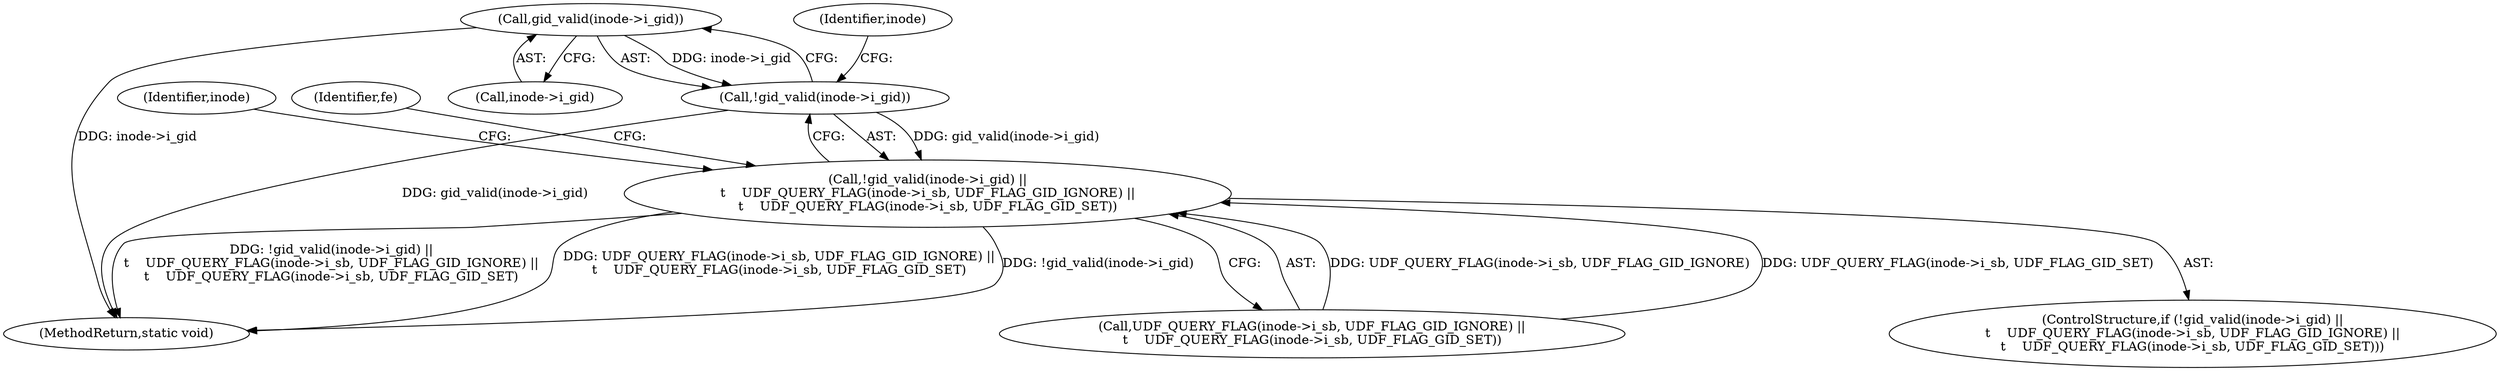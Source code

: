 digraph "0_linux_c03aa9f6e1f938618e6db2e23afef0574efeeb65@pointer" {
"1000603" [label="(Call,gid_valid(inode->i_gid))"];
"1000602" [label="(Call,!gid_valid(inode->i_gid))"];
"1000601" [label="(Call,!gid_valid(inode->i_gid) ||\n\t    UDF_QUERY_FLAG(inode->i_sb, UDF_FLAG_GID_IGNORE) ||\n\t    UDF_QUERY_FLAG(inode->i_sb, UDF_FLAG_GID_SET))"];
"1000604" [label="(Call,inode->i_gid)"];
"1000620" [label="(Identifier,inode)"];
"1000602" [label="(Call,!gid_valid(inode->i_gid))"];
"1000603" [label="(Call,gid_valid(inode->i_gid))"];
"1000633" [label="(Identifier,fe)"];
"1001145" [label="(MethodReturn,static void)"];
"1000610" [label="(Identifier,inode)"];
"1000607" [label="(Call,UDF_QUERY_FLAG(inode->i_sb, UDF_FLAG_GID_IGNORE) ||\n\t    UDF_QUERY_FLAG(inode->i_sb, UDF_FLAG_GID_SET))"];
"1000600" [label="(ControlStructure,if (!gid_valid(inode->i_gid) ||\n\t    UDF_QUERY_FLAG(inode->i_sb, UDF_FLAG_GID_IGNORE) ||\n\t    UDF_QUERY_FLAG(inode->i_sb, UDF_FLAG_GID_SET)))"];
"1000601" [label="(Call,!gid_valid(inode->i_gid) ||\n\t    UDF_QUERY_FLAG(inode->i_sb, UDF_FLAG_GID_IGNORE) ||\n\t    UDF_QUERY_FLAG(inode->i_sb, UDF_FLAG_GID_SET))"];
"1000603" -> "1000602"  [label="AST: "];
"1000603" -> "1000604"  [label="CFG: "];
"1000604" -> "1000603"  [label="AST: "];
"1000602" -> "1000603"  [label="CFG: "];
"1000603" -> "1001145"  [label="DDG: inode->i_gid"];
"1000603" -> "1000602"  [label="DDG: inode->i_gid"];
"1000602" -> "1000601"  [label="AST: "];
"1000610" -> "1000602"  [label="CFG: "];
"1000601" -> "1000602"  [label="CFG: "];
"1000602" -> "1001145"  [label="DDG: gid_valid(inode->i_gid)"];
"1000602" -> "1000601"  [label="DDG: gid_valid(inode->i_gid)"];
"1000601" -> "1000600"  [label="AST: "];
"1000601" -> "1000607"  [label="CFG: "];
"1000607" -> "1000601"  [label="AST: "];
"1000620" -> "1000601"  [label="CFG: "];
"1000633" -> "1000601"  [label="CFG: "];
"1000601" -> "1001145"  [label="DDG: UDF_QUERY_FLAG(inode->i_sb, UDF_FLAG_GID_IGNORE) ||\n\t    UDF_QUERY_FLAG(inode->i_sb, UDF_FLAG_GID_SET)"];
"1000601" -> "1001145"  [label="DDG: !gid_valid(inode->i_gid)"];
"1000601" -> "1001145"  [label="DDG: !gid_valid(inode->i_gid) ||\n\t    UDF_QUERY_FLAG(inode->i_sb, UDF_FLAG_GID_IGNORE) ||\n\t    UDF_QUERY_FLAG(inode->i_sb, UDF_FLAG_GID_SET)"];
"1000607" -> "1000601"  [label="DDG: UDF_QUERY_FLAG(inode->i_sb, UDF_FLAG_GID_IGNORE)"];
"1000607" -> "1000601"  [label="DDG: UDF_QUERY_FLAG(inode->i_sb, UDF_FLAG_GID_SET)"];
}
